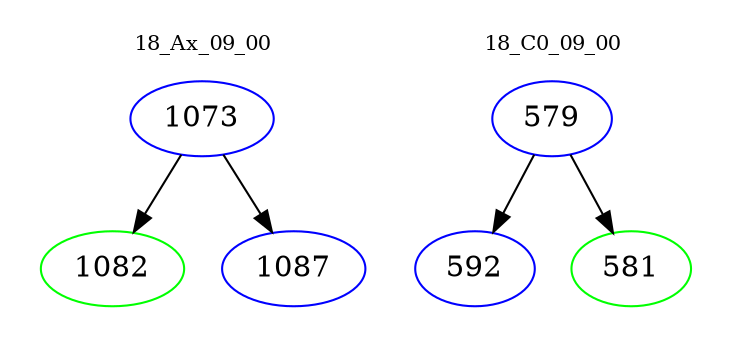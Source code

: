 digraph{
subgraph cluster_0 {
color = white
label = "18_Ax_09_00";
fontsize=10;
T0_1073 [label="1073", color="blue"]
T0_1073 -> T0_1082 [color="black"]
T0_1082 [label="1082", color="green"]
T0_1073 -> T0_1087 [color="black"]
T0_1087 [label="1087", color="blue"]
}
subgraph cluster_1 {
color = white
label = "18_C0_09_00";
fontsize=10;
T1_579 [label="579", color="blue"]
T1_579 -> T1_592 [color="black"]
T1_592 [label="592", color="blue"]
T1_579 -> T1_581 [color="black"]
T1_581 [label="581", color="green"]
}
}

